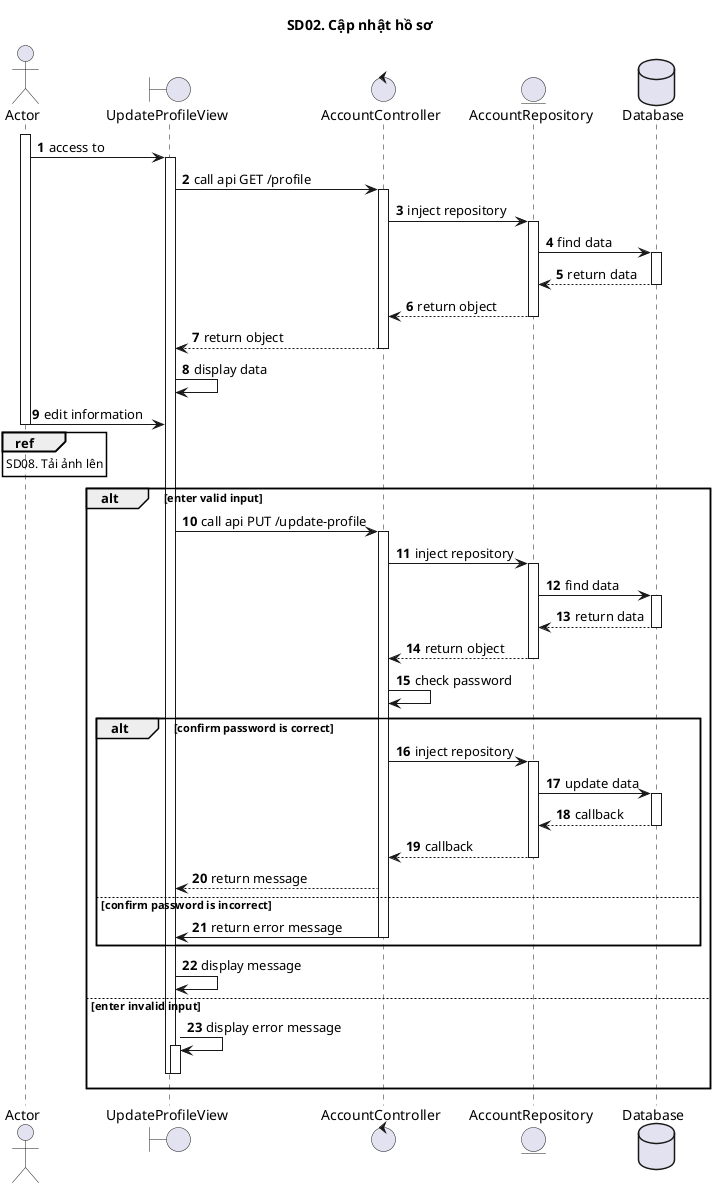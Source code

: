 @startuml SQ
autonumber
title SD02. Cập nhật hồ sơ
actor "Actor" as actor
boundary "UpdateProfileView" as view
control "AccountController" as controller
entity "AccountRepository" as model
database "Database" as database
activate actor
actor -> view : access to
activate view
view -> controller : call api GET /profile
activate controller
controller -> model : inject repository
activate model
model -> database : find data
activate database
database --> model : return data
deactivate database
model --> controller : return object
deactivate model
controller --> view : return object
deactivate controller
view -> view: display data
actor -> view : edit information
deactivate actor
ref over actor
SD08. Tải ảnh lên
end ref
alt enter valid input
view -> controller : call api PUT /update-profile
activate controller
controller -> model : inject repository
activate model
model -> database : find data
activate database
database --> model : return data
deactivate database
model --> controller : return object
deactivate model
controller -> controller: check password
alt confirm password is correct
controller -> model : inject repository
activate model
model -> database : update data
activate database
database --> model : callback
deactivate database
model --> controller : callback
deactivate model
controller --> view : return message
else confirm password is incorrect
controller -> view: return error message
deactivate controller
end
view -> view: display message
else enter invalid input
view -> view: display error message
activate view
deactivate view
deactivate view
end
@enduml